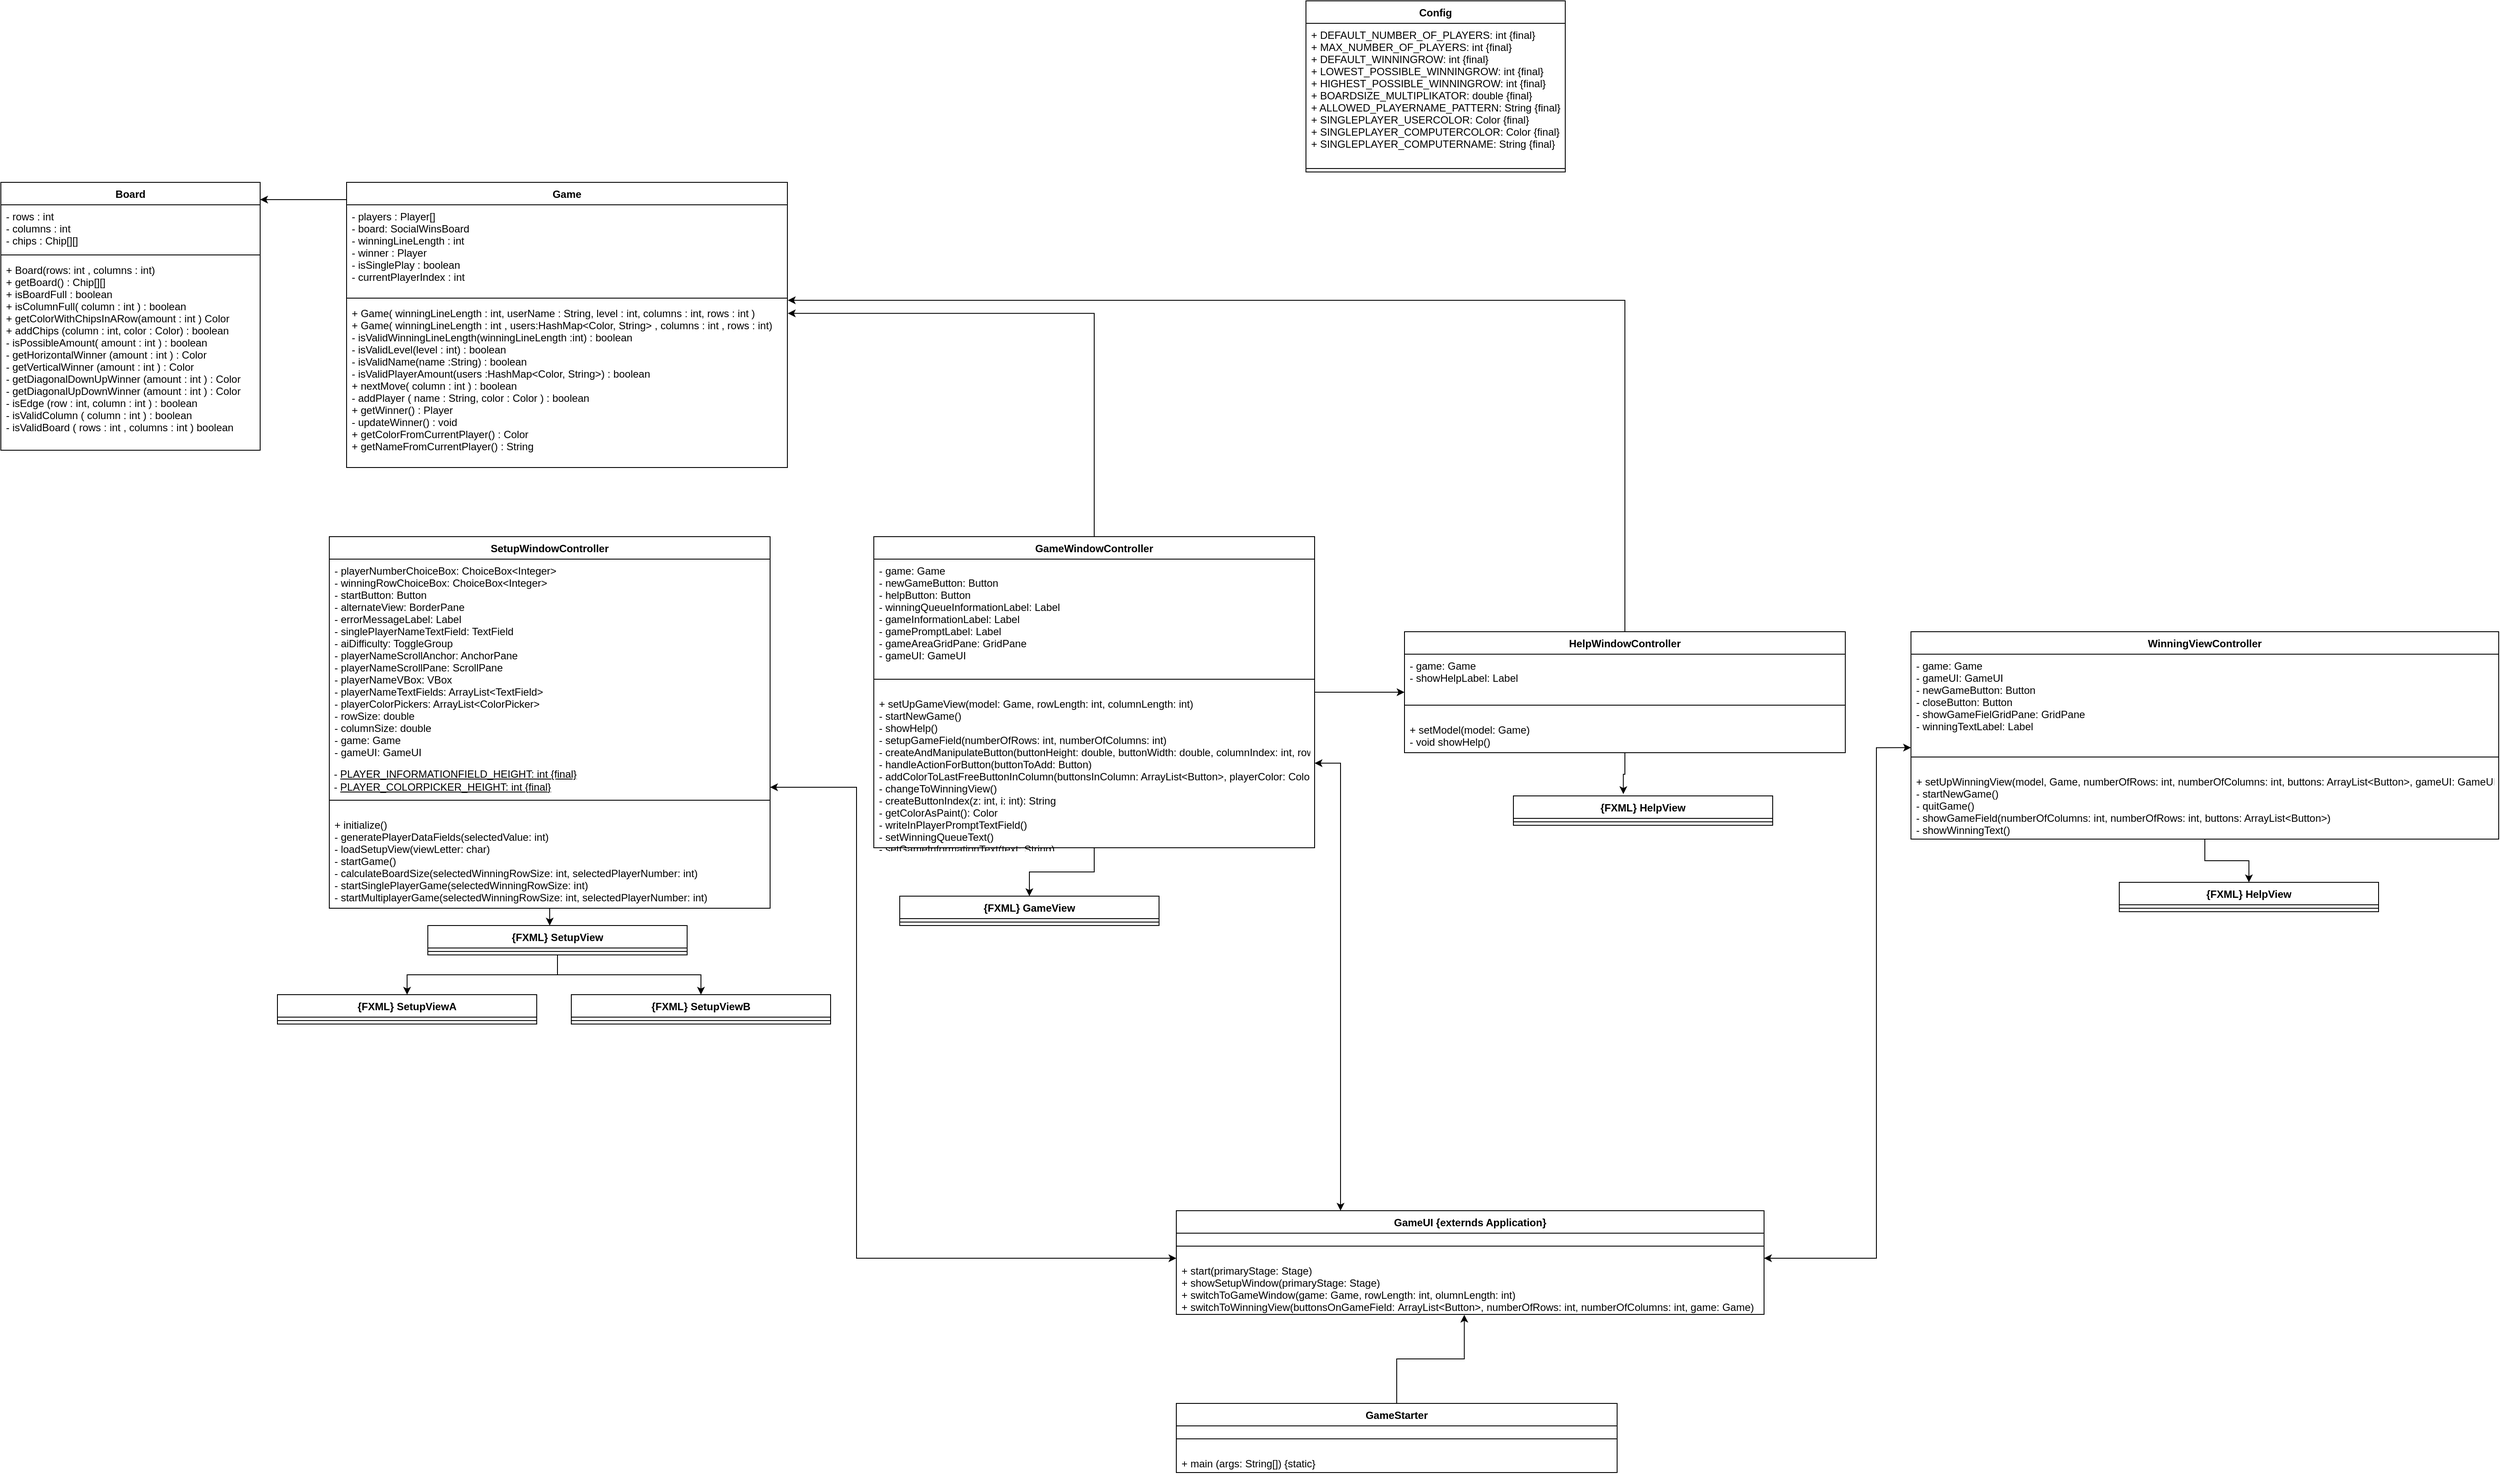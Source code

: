<mxfile version="14.5.8" type="onedrive"><diagram id="9Ed9OdNh4BtOiR-SQtaS" name="Page-1"><mxGraphModel dx="1023" dy="595" grid="1" gridSize="10" guides="1" tooltips="1" connect="1" arrows="1" fold="1" page="1" pageScale="1" pageWidth="827" pageHeight="1169" math="0" shadow="0"><root><mxCell id="0"/><mxCell id="1" parent="0"/><mxCell id="uRFglynKYNF1CnmE4OdJ-5" value="Game&#10;" style="swimlane;fontStyle=1;align=center;verticalAlign=top;childLayout=stackLayout;horizontal=1;startSize=26;horizontalStack=0;resizeParent=1;resizeParentMax=0;resizeLast=0;collapsible=1;marginBottom=0;" parent="1" vertex="1"><mxGeometry x="430" y="300" width="510" height="330" as="geometry"/></mxCell><mxCell id="uRFglynKYNF1CnmE4OdJ-6" value="- players : Player[]&#10;- board: SocialWinsBoard&#10;- winningLineLength : int&#10;- winner : Player&#10;- isSinglePlay : boolean&#10;- currentPlayerIndex : int" style="text;strokeColor=none;fillColor=none;align=left;verticalAlign=top;spacingLeft=4;spacingRight=4;overflow=hidden;rotatable=0;points=[[0,0.5],[1,0.5]];portConstraint=eastwest;" parent="uRFglynKYNF1CnmE4OdJ-5" vertex="1"><mxGeometry y="26" width="510" height="104" as="geometry"/></mxCell><mxCell id="uRFglynKYNF1CnmE4OdJ-7" value="" style="line;strokeWidth=1;fillColor=none;align=left;verticalAlign=middle;spacingTop=-1;spacingLeft=3;spacingRight=3;rotatable=0;labelPosition=right;points=[];portConstraint=eastwest;" parent="uRFglynKYNF1CnmE4OdJ-5" vertex="1"><mxGeometry y="130" width="510" height="8" as="geometry"/></mxCell><mxCell id="uRFglynKYNF1CnmE4OdJ-8" value="+ Game( winningLineLength : int, userName : String, level : int, columns : int, rows : int )&#10;+ Game( winningLineLength : int , users:HashMap&lt;Color, String&gt; , columns : int , rows : int) &#10;- isValidWinningLineLength(winningLineLength :int) : boolean&#10;- isValidLevel(level : int) : boolean&#10;- isValidName(name :String) : boolean&#10;- isValidPlayerAmount(users :HashMap&lt;Color, String&gt;) : boolean&#10;+ nextMove( column : int ) : boolean&#10;- addPlayer ( name : String, color : Color ) : boolean&#10;+ getWinner() : Player&#10;- updateWinner() : void&#10;+ getColorFromCurrentPlayer() : Color&#10;+ getNameFromCurrentPlayer() : String" style="text;strokeColor=none;fillColor=none;align=left;verticalAlign=top;spacingLeft=4;spacingRight=4;overflow=hidden;rotatable=0;points=[[0,0.5],[1,0.5]];portConstraint=eastwest;" parent="uRFglynKYNF1CnmE4OdJ-5" vertex="1"><mxGeometry y="138" width="510" height="192" as="geometry"/></mxCell><mxCell id="uRFglynKYNF1CnmE4OdJ-9" value="Config" style="swimlane;fontStyle=1;align=center;verticalAlign=top;childLayout=stackLayout;horizontal=1;startSize=26;horizontalStack=0;resizeParent=1;resizeParentMax=0;resizeLast=0;collapsible=1;marginBottom=0;" parent="1" vertex="1"><mxGeometry x="1540" y="90" width="300" height="198" as="geometry"/></mxCell><mxCell id="uRFglynKYNF1CnmE4OdJ-10" value="+ DEFAULT_NUMBER_OF_PLAYERS: int {final}&#10;+ MAX_NUMBER_OF_PLAYERS: int {final}&#10;+ DEFAULT_WINNINGROW: int {final}&#10;+ LOWEST_POSSIBLE_WINNINGROW: int {final}&#10;+ HIGHEST_POSSIBLE_WINNINGROW: int {final}&#10;+ BOARDSIZE_MULTIPLIKATOR: double {final}&#10;+ ALLOWED_PLAYERNAME_PATTERN: String {final}&#10;+ SINGLEPLAYER_USERCOLOR: Color {final}&#10;+ SINGLEPLAYER_COMPUTERCOLOR: Color {final}&#10;+ SINGLEPLAYER_COMPUTERNAME: String {final}" style="text;strokeColor=none;fillColor=none;align=left;verticalAlign=top;spacingLeft=4;spacingRight=4;overflow=hidden;rotatable=0;points=[[0,0.5],[1,0.5]];portConstraint=eastwest;" parent="uRFglynKYNF1CnmE4OdJ-9" vertex="1"><mxGeometry y="26" width="300" height="164" as="geometry"/></mxCell><mxCell id="uRFglynKYNF1CnmE4OdJ-11" value="" style="line;strokeWidth=1;fillColor=none;align=left;verticalAlign=middle;spacingTop=-1;spacingLeft=3;spacingRight=3;rotatable=0;labelPosition=right;points=[];portConstraint=eastwest;" parent="uRFglynKYNF1CnmE4OdJ-9" vertex="1"><mxGeometry y="190" width="300" height="8" as="geometry"/></mxCell><mxCell id="uRFglynKYNF1CnmE4OdJ-12" style="edgeStyle=orthogonalEdgeStyle;rounded=0;orthogonalLoop=1;jettySize=auto;html=1;" parent="1" source="uRFglynKYNF1CnmE4OdJ-13" target="uRFglynKYNF1CnmE4OdJ-20" edge="1"><mxGeometry relative="1" as="geometry"><Array as="points"><mxPoint x="665" y="1150"/><mxPoint x="665" y="1150"/></Array></mxGeometry></mxCell><mxCell id="uRFglynKYNF1CnmE4OdJ-13" value="SetupWindowController" style="swimlane;fontStyle=1;align=center;verticalAlign=top;childLayout=stackLayout;horizontal=1;startSize=26;horizontalStack=0;resizeParent=1;resizeParentMax=0;resizeLast=0;collapsible=1;marginBottom=0;" parent="1" vertex="1"><mxGeometry x="410" y="710" width="510" height="430" as="geometry"/></mxCell><mxCell id="uRFglynKYNF1CnmE4OdJ-14" value="- playerNumberChoiceBox: ChoiceBox&lt;Integer&gt;&#10;- winningRowChoiceBox: ChoiceBox&lt;Integer&gt;&#10;- startButton: Button&#10;- alternateView: BorderPane&#10;- errorMessageLabel: Label&#10;- singlePlayerNameTextField: TextField&#10;- aiDifficulty: ToggleGroup&#10;- playerNameScrollAnchor: AnchorPane&#10;- playerNameScrollPane: ScrollPane&#10;- playerNameVBox: VBox&#10;- playerNameTextFields: ArrayList&lt;TextField&gt;&#10;- playerColorPickers: ArrayList&lt;ColorPicker&gt;&#10;- rowSize: double&#10;- columnSize: double&#10;- game: Game&#10;- gameUI: GameUI" style="text;strokeColor=none;fillColor=none;align=left;verticalAlign=top;spacingLeft=4;spacingRight=4;overflow=hidden;rotatable=0;points=[[0,0.5],[1,0.5]];portConstraint=eastwest;" parent="uRFglynKYNF1CnmE4OdJ-13" vertex="1"><mxGeometry y="26" width="510" height="234" as="geometry"/></mxCell><mxCell id="uRFglynKYNF1CnmE4OdJ-15" value="&amp;nbsp;&lt;div align=&quot;left&quot;&gt;&amp;nbsp;- &lt;u&gt;PLAYER_INFORMATIONFIELD_HEIGHT: int {final}&lt;/u&gt; &lt;br&gt;&lt;/div&gt;&lt;div align=&quot;left&quot;&gt;&amp;nbsp;- &lt;u&gt;PLAYER_COLORPICKER_HEIGHT: int {final}&lt;/u&gt;&lt;/div&gt;" style="text;html=1;strokeColor=none;fillColor=none;align=left;verticalAlign=middle;whiteSpace=wrap;rounded=0;" parent="uRFglynKYNF1CnmE4OdJ-13" vertex="1"><mxGeometry y="260" width="510" height="30" as="geometry"/></mxCell><mxCell id="uRFglynKYNF1CnmE4OdJ-16" value="" style="line;strokeWidth=1;fillColor=none;align=left;verticalAlign=middle;spacingTop=-1;spacingLeft=3;spacingRight=3;rotatable=0;labelPosition=right;points=[];portConstraint=eastwest;" parent="uRFglynKYNF1CnmE4OdJ-13" vertex="1"><mxGeometry y="290" width="510" height="30" as="geometry"/></mxCell><mxCell id="uRFglynKYNF1CnmE4OdJ-17" value="+ initialize()&#10;- generatePlayerDataFields(selectedValue: int)&#10;- loadSetupView(viewLetter: char)&#10;- startGame()&#10;- calculateBoardSize(selectedWinningRowSize: int, selectedPlayerNumber: int)&#10;- startSinglePlayerGame(selectedWinningRowSize: int)&#10;- startMultiplayerGame(selectedWinningRowSize: int, selectedPlayerNumber: int)&#10;&#10;" style="text;strokeColor=none;fillColor=none;align=left;verticalAlign=top;spacingLeft=4;spacingRight=4;overflow=hidden;rotatable=0;points=[[0,0.5],[1,0.5]];portConstraint=eastwest;" parent="uRFglynKYNF1CnmE4OdJ-13" vertex="1"><mxGeometry y="320" width="510" height="110" as="geometry"/></mxCell><mxCell id="uRFglynKYNF1CnmE4OdJ-18" style="edgeStyle=orthogonalEdgeStyle;rounded=0;orthogonalLoop=1;jettySize=auto;html=1;exitX=0.5;exitY=1;exitDx=0;exitDy=0;" parent="1" source="uRFglynKYNF1CnmE4OdJ-20" target="uRFglynKYNF1CnmE4OdJ-22" edge="1"><mxGeometry relative="1" as="geometry"/></mxCell><mxCell id="uRFglynKYNF1CnmE4OdJ-19" style="edgeStyle=orthogonalEdgeStyle;rounded=0;orthogonalLoop=1;jettySize=auto;html=1;exitX=0.5;exitY=1;exitDx=0;exitDy=0;entryX=0.5;entryY=0;entryDx=0;entryDy=0;" parent="1" source="uRFglynKYNF1CnmE4OdJ-20" target="uRFglynKYNF1CnmE4OdJ-24" edge="1"><mxGeometry relative="1" as="geometry"/></mxCell><mxCell id="uRFglynKYNF1CnmE4OdJ-20" value="{FXML} SetupView" style="swimlane;fontStyle=1;align=center;verticalAlign=top;childLayout=stackLayout;horizontal=1;startSize=26;horizontalStack=0;resizeParent=1;resizeParentMax=0;resizeLast=0;collapsible=1;marginBottom=0;" parent="1" vertex="1"><mxGeometry x="524" y="1160" width="300" height="34" as="geometry"/></mxCell><mxCell id="uRFglynKYNF1CnmE4OdJ-21" value="" style="line;strokeWidth=1;fillColor=none;align=left;verticalAlign=middle;spacingTop=-1;spacingLeft=3;spacingRight=3;rotatable=0;labelPosition=right;points=[];portConstraint=eastwest;" parent="uRFglynKYNF1CnmE4OdJ-20" vertex="1"><mxGeometry y="26" width="300" height="8" as="geometry"/></mxCell><mxCell id="uRFglynKYNF1CnmE4OdJ-22" value="{FXML} SetupViewA" style="swimlane;fontStyle=1;align=center;verticalAlign=top;childLayout=stackLayout;horizontal=1;startSize=26;horizontalStack=0;resizeParent=1;resizeParentMax=0;resizeLast=0;collapsible=1;marginBottom=0;" parent="1" vertex="1"><mxGeometry x="350" y="1240" width="300" height="34" as="geometry"/></mxCell><mxCell id="uRFglynKYNF1CnmE4OdJ-23" value="" style="line;strokeWidth=1;fillColor=none;align=left;verticalAlign=middle;spacingTop=-1;spacingLeft=3;spacingRight=3;rotatable=0;labelPosition=right;points=[];portConstraint=eastwest;" parent="uRFglynKYNF1CnmE4OdJ-22" vertex="1"><mxGeometry y="26" width="300" height="8" as="geometry"/></mxCell><mxCell id="uRFglynKYNF1CnmE4OdJ-24" value="{FXML} SetupViewB" style="swimlane;fontStyle=1;align=center;verticalAlign=top;childLayout=stackLayout;horizontal=1;startSize=26;horizontalStack=0;resizeParent=1;resizeParentMax=0;resizeLast=0;collapsible=1;marginBottom=0;" parent="1" vertex="1"><mxGeometry x="690" y="1240" width="300" height="34" as="geometry"/></mxCell><mxCell id="uRFglynKYNF1CnmE4OdJ-25" value="" style="line;strokeWidth=1;fillColor=none;align=left;verticalAlign=middle;spacingTop=-1;spacingLeft=3;spacingRight=3;rotatable=0;labelPosition=right;points=[];portConstraint=eastwest;" parent="uRFglynKYNF1CnmE4OdJ-24" vertex="1"><mxGeometry y="26" width="300" height="8" as="geometry"/></mxCell><mxCell id="uRFglynKYNF1CnmE4OdJ-26" value="Board" style="swimlane;fontStyle=1;align=center;verticalAlign=top;childLayout=stackLayout;horizontal=1;startSize=26;horizontalStack=0;resizeParent=1;resizeParentMax=0;resizeLast=0;collapsible=1;marginBottom=0;" parent="1" vertex="1"><mxGeometry x="30" y="300" width="300" height="310" as="geometry"/></mxCell><mxCell id="uRFglynKYNF1CnmE4OdJ-27" value="- rows : int&#10;- columns : int&#10;- chips : Chip[][]&#10;" style="text;strokeColor=none;fillColor=none;align=left;verticalAlign=top;spacingLeft=4;spacingRight=4;overflow=hidden;rotatable=0;points=[[0,0.5],[1,0.5]];portConstraint=eastwest;" parent="uRFglynKYNF1CnmE4OdJ-26" vertex="1"><mxGeometry y="26" width="300" height="54" as="geometry"/></mxCell><mxCell id="uRFglynKYNF1CnmE4OdJ-28" value="" style="line;strokeWidth=1;fillColor=none;align=left;verticalAlign=middle;spacingTop=-1;spacingLeft=3;spacingRight=3;rotatable=0;labelPosition=right;points=[];portConstraint=eastwest;" parent="uRFglynKYNF1CnmE4OdJ-26" vertex="1"><mxGeometry y="80" width="300" height="8" as="geometry"/></mxCell><mxCell id="uRFglynKYNF1CnmE4OdJ-29" value="+ Board(rows: int , columns : int)&#10;+ getBoard() : Chip[][]&#10;+ isBoardFull : boolean&#10;+ isColumnFull( column : int ) : boolean&#10;+ getColorWithChipsInARow(amount : int ) Color&#10;+ addChips (column : int, color : Color) : boolean&#10;- isPossibleAmount( amount : int ) : boolean&#10;- getHorizontalWinner (amount : int ) : Color&#10;- getVerticalWinner (amount : int ) : Color&#10;- getDiagonalDownUpWinner (amount : int ) : Color&#10;- getDiagonalUpDownWinner (amount : int ) : Color&#10;- isEdge (row : int, column : int ) : boolean&#10;- isValidColumn ( column : int ) : boolean&#10;- isValidBoard ( rows : int , columns : int ) boolean" style="text;strokeColor=none;fillColor=none;align=left;verticalAlign=top;spacingLeft=4;spacingRight=4;overflow=hidden;rotatable=0;points=[[0,0.5],[1,0.5]];portConstraint=eastwest;" parent="uRFglynKYNF1CnmE4OdJ-26" vertex="1"><mxGeometry y="88" width="300" height="222" as="geometry"/></mxCell><mxCell id="uRFglynKYNF1CnmE4OdJ-30" style="edgeStyle=orthogonalEdgeStyle;rounded=0;orthogonalLoop=1;jettySize=auto;html=1;" parent="1" source="uRFglynKYNF1CnmE4OdJ-5" target="uRFglynKYNF1CnmE4OdJ-26" edge="1"><mxGeometry relative="1" as="geometry"><Array as="points"><mxPoint x="360" y="320"/><mxPoint x="360" y="320"/></Array><mxPoint x="380" y="260" as="sourcePoint"/><mxPoint x="380" y="640" as="targetPoint"/></mxGeometry></mxCell><mxCell id="XCrBafKpA9RttNwozqSw-8" style="edgeStyle=orthogonalEdgeStyle;rounded=0;orthogonalLoop=1;jettySize=auto;html=1;entryX=0.5;entryY=0;entryDx=0;entryDy=0;" parent="1" source="XCrBafKpA9RttNwozqSw-1" target="XCrBafKpA9RttNwozqSw-6" edge="1"><mxGeometry relative="1" as="geometry"/></mxCell><mxCell id="XCrBafKpA9RttNwozqSw-13" style="edgeStyle=orthogonalEdgeStyle;rounded=0;orthogonalLoop=1;jettySize=auto;html=1;entryX=0;entryY=0.5;entryDx=0;entryDy=0;" parent="1" source="XCrBafKpA9RttNwozqSw-1" target="XCrBafKpA9RttNwozqSw-9" edge="1"><mxGeometry relative="1" as="geometry"/></mxCell><mxCell id="XCrBafKpA9RttNwozqSw-17" style="edgeStyle=orthogonalEdgeStyle;rounded=0;orthogonalLoop=1;jettySize=auto;html=1;entryX=1.001;entryY=0.071;entryDx=0;entryDy=0;entryPerimeter=0;" parent="1" source="XCrBafKpA9RttNwozqSw-1" target="uRFglynKYNF1CnmE4OdJ-8" edge="1"><mxGeometry relative="1" as="geometry"/></mxCell><mxCell id="XCrBafKpA9RttNwozqSw-1" value="GameWindowController" style="swimlane;fontStyle=1;align=center;verticalAlign=top;childLayout=stackLayout;horizontal=1;startSize=26;horizontalStack=0;resizeParent=1;resizeParentMax=0;resizeLast=0;collapsible=1;marginBottom=0;" parent="1" vertex="1"><mxGeometry x="1040" y="710" width="510" height="360" as="geometry"/></mxCell><mxCell id="XCrBafKpA9RttNwozqSw-2" value="- game: Game&#10;- newGameButton: Button&#10;- helpButton: Button&#10;- winningQueueInformationLabel: Label&#10;- gameInformationLabel: Label&#10;- gamePromptLabel: Label&#10;- gameAreaGridPane: GridPane&#10;- gameUI: GameUI" style="text;strokeColor=none;fillColor=none;align=left;verticalAlign=top;spacingLeft=4;spacingRight=4;overflow=hidden;rotatable=0;points=[[0,0.5],[1,0.5]];portConstraint=eastwest;" parent="XCrBafKpA9RttNwozqSw-1" vertex="1"><mxGeometry y="26" width="510" height="124" as="geometry"/></mxCell><mxCell id="XCrBafKpA9RttNwozqSw-4" value="" style="line;strokeWidth=1;fillColor=none;align=left;verticalAlign=middle;spacingTop=-1;spacingLeft=3;spacingRight=3;rotatable=0;labelPosition=right;points=[];portConstraint=eastwest;" parent="XCrBafKpA9RttNwozqSw-1" vertex="1"><mxGeometry y="150" width="510" height="30" as="geometry"/></mxCell><mxCell id="XCrBafKpA9RttNwozqSw-5" value="+ setUpGameView(model: Game, rowLength: int, columnLength: int)&#10;- startNewGame()&#10;- showHelp()&#10;- setupGameField(numberOfRows: int, numberOfColumns: int)&#10;- createAndManipulateButton(buttonHeight: double, buttonWidth: double, columnIndex: int, rowIndex: int): Button&#10;- handleActionForButton(buttonToAdd: Button)&#10;- addColorToLastFreeButtonInColumn(buttonsInColumn: ArrayList&lt;Button&gt;, playerColor: Color)&#10;- changeToWinningView()&#10;- createButtonIndex(z: int, i: int): String&#10;- getColorAsPaint(): Color&#10;- writeInPlayerPromptTextField()&#10;- setWinningQueueText()&#10;- setGameInformationText(text: String)&#10;&#10;" style="text;strokeColor=none;fillColor=none;align=left;verticalAlign=top;spacingLeft=4;spacingRight=4;overflow=hidden;rotatable=0;points=[[0,0.5],[1,0.5]];portConstraint=eastwest;" parent="XCrBafKpA9RttNwozqSw-1" vertex="1"><mxGeometry y="180" width="510" height="180" as="geometry"/></mxCell><mxCell id="XCrBafKpA9RttNwozqSw-6" value="{FXML} GameView" style="swimlane;fontStyle=1;align=center;verticalAlign=top;childLayout=stackLayout;horizontal=1;startSize=26;horizontalStack=0;resizeParent=1;resizeParentMax=0;resizeLast=0;collapsible=1;marginBottom=0;" parent="1" vertex="1"><mxGeometry x="1070" y="1126" width="300" height="34" as="geometry"/></mxCell><mxCell id="XCrBafKpA9RttNwozqSw-7" value="" style="line;strokeWidth=1;fillColor=none;align=left;verticalAlign=middle;spacingTop=-1;spacingLeft=3;spacingRight=3;rotatable=0;labelPosition=right;points=[];portConstraint=eastwest;" parent="XCrBafKpA9RttNwozqSw-6" vertex="1"><mxGeometry y="26" width="300" height="8" as="geometry"/></mxCell><mxCell id="XCrBafKpA9RttNwozqSw-16" style="edgeStyle=orthogonalEdgeStyle;rounded=0;orthogonalLoop=1;jettySize=auto;html=1;entryX=0.424;entryY=-0.062;entryDx=0;entryDy=0;entryPerimeter=0;" parent="1" source="XCrBafKpA9RttNwozqSw-9" target="XCrBafKpA9RttNwozqSw-14" edge="1"><mxGeometry relative="1" as="geometry"/></mxCell><mxCell id="XCrBafKpA9RttNwozqSw-18" style="edgeStyle=orthogonalEdgeStyle;rounded=0;orthogonalLoop=1;jettySize=auto;html=1;entryX=1.001;entryY=-0.008;entryDx=0;entryDy=0;entryPerimeter=0;" parent="1" source="XCrBafKpA9RttNwozqSw-9" target="uRFglynKYNF1CnmE4OdJ-8" edge="1"><mxGeometry relative="1" as="geometry"/></mxCell><mxCell id="XCrBafKpA9RttNwozqSw-9" value="HelpWindowController" style="swimlane;fontStyle=1;align=center;verticalAlign=top;childLayout=stackLayout;horizontal=1;startSize=26;horizontalStack=0;resizeParent=1;resizeParentMax=0;resizeLast=0;collapsible=1;marginBottom=0;" parent="1" vertex="1"><mxGeometry x="1654" y="820" width="510" height="140" as="geometry"/></mxCell><mxCell id="XCrBafKpA9RttNwozqSw-10" value="- game: Game&#10;- showHelpLabel: Label" style="text;strokeColor=none;fillColor=none;align=left;verticalAlign=top;spacingLeft=4;spacingRight=4;overflow=hidden;rotatable=0;points=[[0,0.5],[1,0.5]];portConstraint=eastwest;" parent="XCrBafKpA9RttNwozqSw-9" vertex="1"><mxGeometry y="26" width="510" height="44" as="geometry"/></mxCell><mxCell id="XCrBafKpA9RttNwozqSw-11" value="" style="line;strokeWidth=1;fillColor=none;align=left;verticalAlign=middle;spacingTop=-1;spacingLeft=3;spacingRight=3;rotatable=0;labelPosition=right;points=[];portConstraint=eastwest;" parent="XCrBafKpA9RttNwozqSw-9" vertex="1"><mxGeometry y="70" width="510" height="30" as="geometry"/></mxCell><mxCell id="XCrBafKpA9RttNwozqSw-12" value="+ setModel(model: Game)&#10;- void showHelp()&#10;&#10;" style="text;strokeColor=none;fillColor=none;align=left;verticalAlign=top;spacingLeft=4;spacingRight=4;overflow=hidden;rotatable=0;points=[[0,0.5],[1,0.5]];portConstraint=eastwest;" parent="XCrBafKpA9RttNwozqSw-9" vertex="1"><mxGeometry y="100" width="510" height="40" as="geometry"/></mxCell><mxCell id="XCrBafKpA9RttNwozqSw-14" value="{FXML} HelpView" style="swimlane;fontStyle=1;align=center;verticalAlign=top;childLayout=stackLayout;horizontal=1;startSize=26;horizontalStack=0;resizeParent=1;resizeParentMax=0;resizeLast=0;collapsible=1;marginBottom=0;" parent="1" vertex="1"><mxGeometry x="1780" y="1010" width="300" height="34" as="geometry"/></mxCell><mxCell id="XCrBafKpA9RttNwozqSw-15" value="" style="line;strokeWidth=1;fillColor=none;align=left;verticalAlign=middle;spacingTop=-1;spacingLeft=3;spacingRight=3;rotatable=0;labelPosition=right;points=[];portConstraint=eastwest;" parent="XCrBafKpA9RttNwozqSw-14" vertex="1"><mxGeometry y="26" width="300" height="8" as="geometry"/></mxCell><mxCell id="XCrBafKpA9RttNwozqSw-26" style="edgeStyle=orthogonalEdgeStyle;rounded=0;orthogonalLoop=1;jettySize=auto;html=1;entryX=0.49;entryY=1.007;entryDx=0;entryDy=0;entryPerimeter=0;" parent="1" source="XCrBafKpA9RttNwozqSw-19" target="XCrBafKpA9RttNwozqSw-25" edge="1"><mxGeometry relative="1" as="geometry"/></mxCell><mxCell id="XCrBafKpA9RttNwozqSw-19" value="GameStarter" style="swimlane;fontStyle=1;align=center;verticalAlign=top;childLayout=stackLayout;horizontal=1;startSize=26;horizontalStack=0;resizeParent=1;resizeParentMax=0;resizeLast=0;collapsible=1;marginBottom=0;" parent="1" vertex="1"><mxGeometry x="1390" y="1713" width="510" height="80" as="geometry"/></mxCell><mxCell id="XCrBafKpA9RttNwozqSw-21" value="" style="line;strokeWidth=1;fillColor=none;align=left;verticalAlign=middle;spacingTop=-1;spacingLeft=3;spacingRight=3;rotatable=0;labelPosition=right;points=[];portConstraint=eastwest;" parent="XCrBafKpA9RttNwozqSw-19" vertex="1"><mxGeometry y="26" width="510" height="30" as="geometry"/></mxCell><mxCell id="XCrBafKpA9RttNwozqSw-22" value="+ main (args: String[]) {static}" style="text;strokeColor=none;fillColor=none;align=left;verticalAlign=top;spacingLeft=4;spacingRight=4;overflow=hidden;rotatable=0;points=[[0,0.5],[1,0.5]];portConstraint=eastwest;" parent="XCrBafKpA9RttNwozqSw-19" vertex="1"><mxGeometry y="56" width="510" height="24" as="geometry"/></mxCell><mxCell id="XCrBafKpA9RttNwozqSw-28" style="edgeStyle=orthogonalEdgeStyle;rounded=0;orthogonalLoop=1;jettySize=auto;html=1;entryX=1;entryY=0.456;entryDx=0;entryDy=0;entryPerimeter=0;startArrow=classic;startFill=1;" parent="1" source="XCrBafKpA9RttNwozqSw-23" target="XCrBafKpA9RttNwozqSw-5" edge="1"><mxGeometry relative="1" as="geometry"><Array as="points"><mxPoint x="1580" y="972"/></Array></mxGeometry></mxCell><mxCell id="XCrBafKpA9RttNwozqSw-29" style="edgeStyle=orthogonalEdgeStyle;rounded=0;orthogonalLoop=1;jettySize=auto;html=1;entryX=1;entryY=1;entryDx=0;entryDy=0;startArrow=classic;startFill=1;" parent="1" source="XCrBafKpA9RttNwozqSw-23" target="uRFglynKYNF1CnmE4OdJ-15" edge="1"><mxGeometry relative="1" as="geometry"><Array as="points"><mxPoint x="1020" y="1545"/><mxPoint x="1020" y="1000"/></Array></mxGeometry></mxCell><mxCell id="oss4Fm5Z9hbPx653TXZi-8" style="edgeStyle=orthogonalEdgeStyle;rounded=0;orthogonalLoop=1;jettySize=auto;html=1;entryX=0;entryY=1.04;entryDx=0;entryDy=0;entryPerimeter=0;startArrow=classic;startFill=1;" parent="1" source="XCrBafKpA9RttNwozqSw-23" target="oss4Fm5Z9hbPx653TXZi-2" edge="1"><mxGeometry relative="1" as="geometry"><Array as="points"><mxPoint x="2200" y="1545"/><mxPoint x="2200" y="954"/></Array></mxGeometry></mxCell><mxCell id="XCrBafKpA9RttNwozqSw-23" value="GameUI {externds Application}" style="swimlane;fontStyle=1;align=center;verticalAlign=top;childLayout=stackLayout;horizontal=1;startSize=26;horizontalStack=0;resizeParent=1;resizeParentMax=0;resizeLast=0;collapsible=1;marginBottom=0;" parent="1" vertex="1"><mxGeometry x="1390" y="1490" width="680" height="120" as="geometry"/></mxCell><mxCell id="XCrBafKpA9RttNwozqSw-24" value="" style="line;strokeWidth=1;fillColor=none;align=left;verticalAlign=middle;spacingTop=-1;spacingLeft=3;spacingRight=3;rotatable=0;labelPosition=right;points=[];portConstraint=eastwest;" parent="XCrBafKpA9RttNwozqSw-23" vertex="1"><mxGeometry y="26" width="680" height="30" as="geometry"/></mxCell><mxCell id="XCrBafKpA9RttNwozqSw-25" value="+ start(primaryStage: Stage)&#10;+ showSetupWindow(primaryStage: Stage)&#10;+ switchToGameWindow(game: Game, rowLength: int, olumnLength: int)&#10;+ switchToWinningView(buttonsOnGameField: ArrayList&lt;Button&gt;, numberOfRows: int, numberOfColumns: int, game: Game)" style="text;strokeColor=none;fillColor=none;align=left;verticalAlign=top;spacingLeft=4;spacingRight=4;overflow=hidden;rotatable=0;points=[[0,0.5],[1,0.5]];portConstraint=eastwest;" parent="XCrBafKpA9RttNwozqSw-23" vertex="1"><mxGeometry y="56" width="680" height="64" as="geometry"/></mxCell><mxCell id="oss4Fm5Z9hbPx653TXZi-7" style="edgeStyle=orthogonalEdgeStyle;rounded=0;orthogonalLoop=1;jettySize=auto;html=1;entryX=0.5;entryY=0;entryDx=0;entryDy=0;" parent="1" source="oss4Fm5Z9hbPx653TXZi-1" target="oss4Fm5Z9hbPx653TXZi-5" edge="1"><mxGeometry relative="1" as="geometry"/></mxCell><mxCell id="oss4Fm5Z9hbPx653TXZi-1" value="WinningViewController" style="swimlane;fontStyle=1;align=center;verticalAlign=top;childLayout=stackLayout;horizontal=1;startSize=26;horizontalStack=0;resizeParent=1;resizeParentMax=0;resizeLast=0;collapsible=1;marginBottom=0;" parent="1" vertex="1"><mxGeometry x="2240" y="820" width="680" height="240" as="geometry"/></mxCell><mxCell id="oss4Fm5Z9hbPx653TXZi-2" value="- game: Game&#10;- gameUI: GameUI&#10;- newGameButton: Button&#10;- closeButton: Button&#10;- showGameFielGridPane: GridPane&#10;- winningTextLabel: Label" style="text;strokeColor=none;fillColor=none;align=left;verticalAlign=top;spacingLeft=4;spacingRight=4;overflow=hidden;rotatable=0;points=[[0,0.5],[1,0.5]];portConstraint=eastwest;" parent="oss4Fm5Z9hbPx653TXZi-1" vertex="1"><mxGeometry y="26" width="680" height="104" as="geometry"/></mxCell><mxCell id="oss4Fm5Z9hbPx653TXZi-3" value="" style="line;strokeWidth=1;fillColor=none;align=left;verticalAlign=middle;spacingTop=-1;spacingLeft=3;spacingRight=3;rotatable=0;labelPosition=right;points=[];portConstraint=eastwest;" parent="oss4Fm5Z9hbPx653TXZi-1" vertex="1"><mxGeometry y="130" width="680" height="30" as="geometry"/></mxCell><mxCell id="oss4Fm5Z9hbPx653TXZi-4" value="+ setUpWinningView(model, Game, numberOfRows: int, numberOfColumns: int, buttons: ArrayList&lt;Button&gt;, gameUI: GameUI)&#10;- startNewGame()&#10;- quitGame()&#10;- showGameField(numberOfColumns: int, numberOfRows: int, buttons: ArrayList&lt;Button&gt;)&#10;- showWinningText()" style="text;strokeColor=none;fillColor=none;align=left;verticalAlign=top;spacingLeft=4;spacingRight=4;overflow=hidden;rotatable=0;points=[[0,0.5],[1,0.5]];portConstraint=eastwest;" parent="oss4Fm5Z9hbPx653TXZi-1" vertex="1"><mxGeometry y="160" width="680" height="80" as="geometry"/></mxCell><mxCell id="oss4Fm5Z9hbPx653TXZi-5" value="{FXML} HelpView" style="swimlane;fontStyle=1;align=center;verticalAlign=top;childLayout=stackLayout;horizontal=1;startSize=26;horizontalStack=0;resizeParent=1;resizeParentMax=0;resizeLast=0;collapsible=1;marginBottom=0;" parent="1" vertex="1"><mxGeometry x="2481" y="1110" width="300" height="34" as="geometry"/></mxCell><mxCell id="oss4Fm5Z9hbPx653TXZi-6" value="" style="line;strokeWidth=1;fillColor=none;align=left;verticalAlign=middle;spacingTop=-1;spacingLeft=3;spacingRight=3;rotatable=0;labelPosition=right;points=[];portConstraint=eastwest;" parent="oss4Fm5Z9hbPx653TXZi-5" vertex="1"><mxGeometry y="26" width="300" height="8" as="geometry"/></mxCell></root></mxGraphModel></diagram></mxfile>